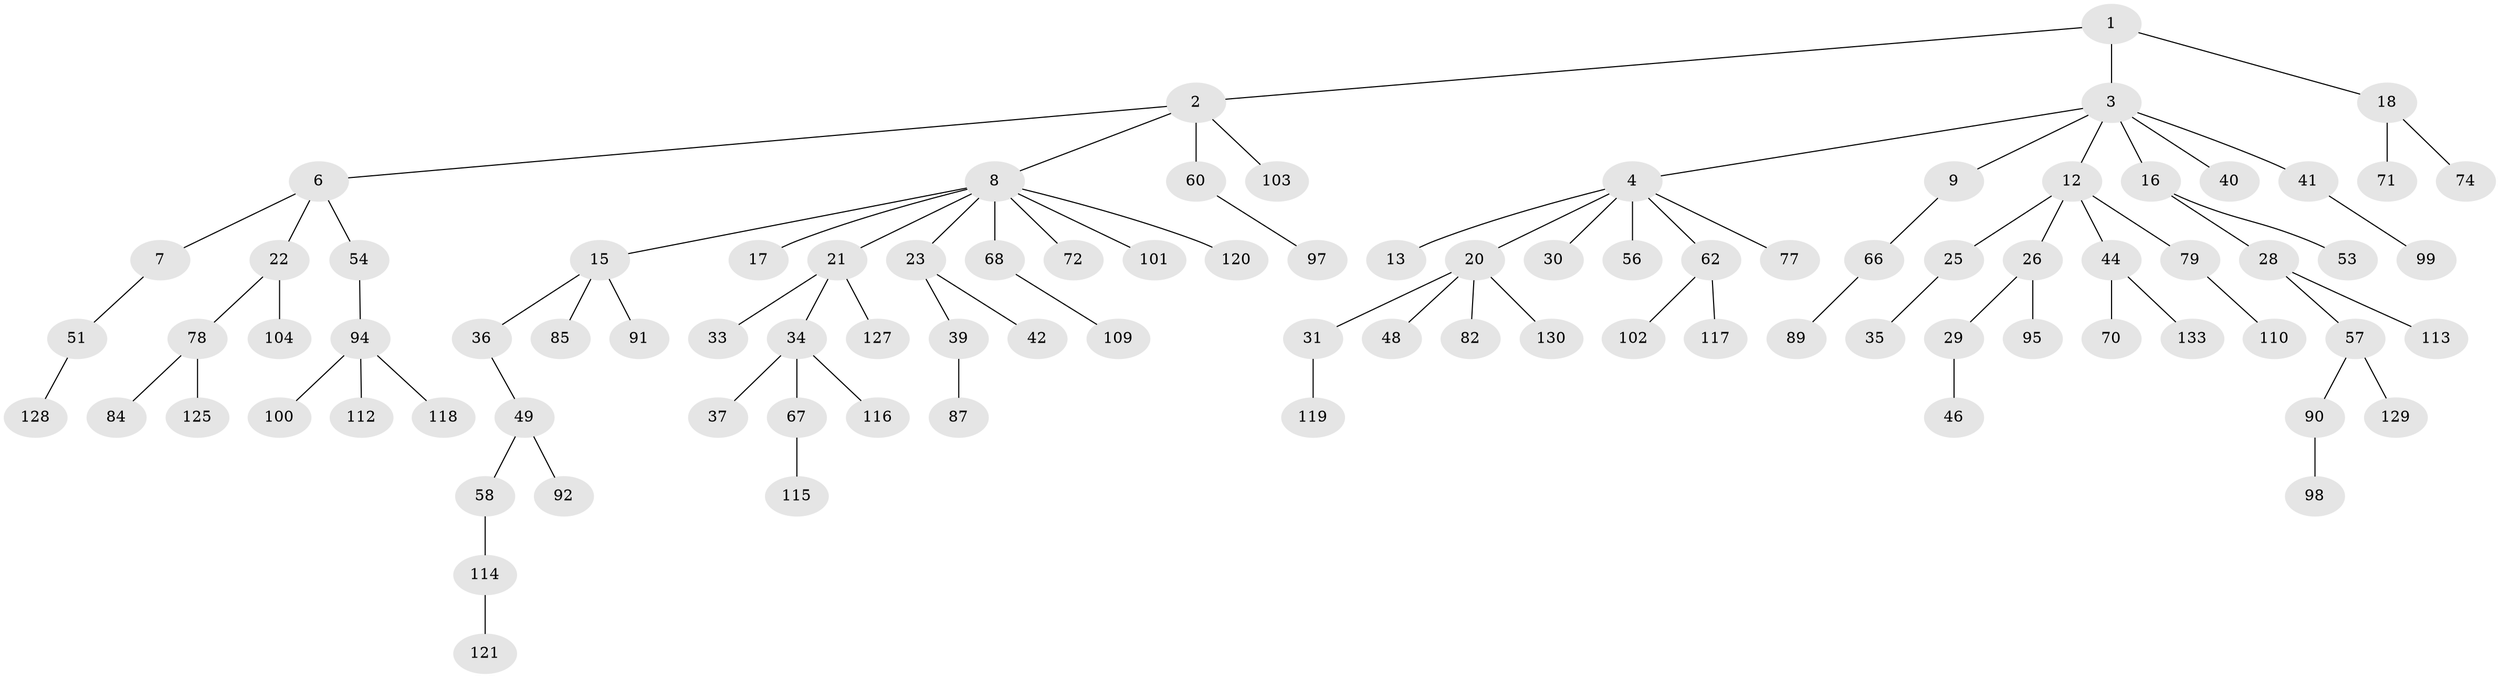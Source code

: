 // original degree distribution, {4: 0.06766917293233082, 2: 0.2706766917293233, 8: 0.007518796992481203, 6: 0.007518796992481203, 5: 0.022556390977443608, 3: 0.13533834586466165, 9: 0.007518796992481203, 1: 0.48120300751879697}
// Generated by graph-tools (version 1.1) at 2025/11/02/27/25 16:11:25]
// undirected, 91 vertices, 90 edges
graph export_dot {
graph [start="1"]
  node [color=gray90,style=filled];
  1 [super="+10"];
  2 [super="+5"];
  3 [super="+38"];
  4 [super="+52"];
  6 [super="+50"];
  7 [super="+14"];
  8 [super="+24"];
  9 [super="+11"];
  12 [super="+19"];
  13 [super="+106"];
  15 [super="+27"];
  16;
  17;
  18 [super="+64"];
  20 [super="+32"];
  21 [super="+43"];
  22 [super="+63"];
  23;
  25 [super="+86"];
  26 [super="+45"];
  28 [super="+47"];
  29;
  30;
  31;
  33 [super="+131"];
  34 [super="+55"];
  35;
  36;
  37 [super="+111"];
  39 [super="+107"];
  40;
  41 [super="+75"];
  42 [super="+59"];
  44 [super="+81"];
  46 [super="+61"];
  48;
  49 [super="+76"];
  51 [super="+108"];
  53;
  54;
  56;
  57 [super="+80"];
  58 [super="+88"];
  60;
  62 [super="+65"];
  66 [super="+73"];
  67 [super="+93"];
  68 [super="+69"];
  70;
  71;
  72;
  74;
  77;
  78 [super="+83"];
  79 [super="+96"];
  82;
  84;
  85 [super="+122"];
  87;
  89;
  90;
  91;
  92;
  94 [super="+124"];
  95;
  97;
  98;
  99;
  100 [super="+123"];
  101;
  102;
  103 [super="+105"];
  104;
  109;
  110;
  112;
  113;
  114;
  115;
  116;
  117;
  118;
  119 [super="+126"];
  120;
  121;
  125 [super="+132"];
  127;
  128;
  129;
  130;
  133;
  1 -- 2;
  1 -- 3;
  1 -- 18;
  2 -- 6;
  2 -- 103;
  2 -- 8;
  2 -- 60;
  3 -- 4;
  3 -- 9;
  3 -- 12;
  3 -- 16;
  3 -- 40;
  3 -- 41;
  4 -- 13;
  4 -- 20;
  4 -- 30;
  4 -- 62;
  4 -- 56;
  4 -- 77;
  6 -- 7;
  6 -- 22;
  6 -- 54;
  7 -- 51;
  8 -- 15;
  8 -- 17;
  8 -- 21;
  8 -- 23;
  8 -- 72;
  8 -- 101;
  8 -- 120;
  8 -- 68;
  9 -- 66;
  12 -- 25;
  12 -- 79;
  12 -- 26;
  12 -- 44;
  15 -- 36;
  15 -- 85;
  15 -- 91;
  16 -- 28;
  16 -- 53;
  18 -- 71;
  18 -- 74;
  20 -- 31;
  20 -- 48;
  20 -- 82;
  20 -- 130;
  21 -- 33;
  21 -- 34;
  21 -- 127;
  22 -- 78;
  22 -- 104;
  23 -- 39;
  23 -- 42;
  25 -- 35;
  26 -- 29;
  26 -- 95;
  28 -- 57;
  28 -- 113;
  29 -- 46;
  31 -- 119;
  34 -- 37;
  34 -- 116;
  34 -- 67;
  36 -- 49;
  39 -- 87;
  41 -- 99;
  44 -- 70;
  44 -- 133;
  49 -- 58;
  49 -- 92;
  51 -- 128;
  54 -- 94;
  57 -- 90;
  57 -- 129;
  58 -- 114;
  60 -- 97;
  62 -- 102;
  62 -- 117;
  66 -- 89;
  67 -- 115;
  68 -- 109;
  78 -- 84;
  78 -- 125;
  79 -- 110;
  90 -- 98;
  94 -- 100;
  94 -- 112;
  94 -- 118;
  114 -- 121;
}
